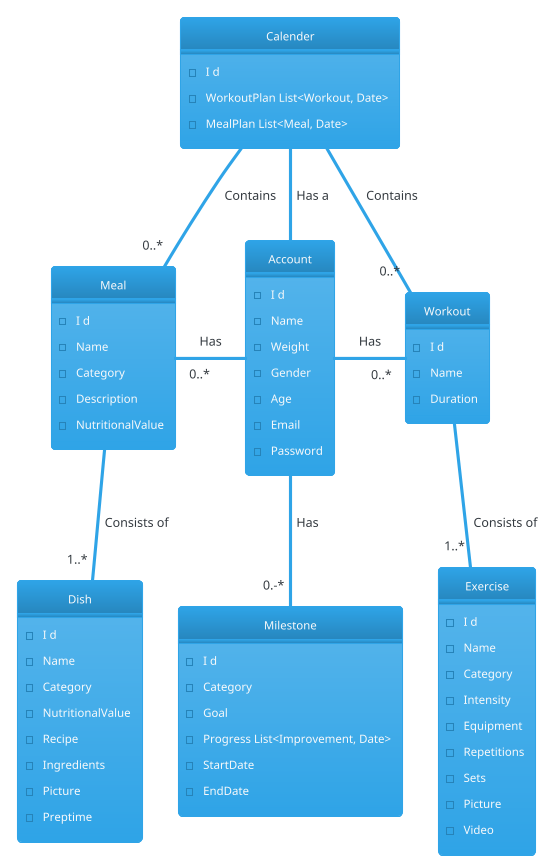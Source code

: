 @startuml Domain Model
' !theme carbon-gray
' !theme plain
' !theme aws-orange
' !theme materia
!theme cerulean
hide circle
' hide members

class Calender {
    - I d
    - WorkoutPlan List<Workout, Date> 
    - MealPlan List<Meal, Date> 
}

class Account {
    - I d
    - Name
    - Weight
    - Gender
    - Age
    - Email 
    - Password
}

Class Workout {
    - I d
    - Name 
    - Duration
}

class Exercise {
    - I d
    - Name 
    - Category
    - Intensity
    - Equipment
    - Repetitions
    - Sets
    - Picture
    - Video
}

class Meal {
    - I d 
    - Name 
    - Category
    - Description
    - NutritionalValue
}

class Dish {
    - I d
    - Name 
    - Category
    - NutritionalValue
    - Recipe
    - Ingredients
    - Picture
    - Preptime
}

class Milestone {
    - I d
    - Category
    - Goal
    - Progress List<Improvement, Date>
    - StartDate
    - EndDate 
}

Account  -l- "0..*" Meal : Has 
Account  -u- Calender : Has a
Account  -r-  "0..*"Workout : Has 
Account  -d- "0.-*" Milestone : Has 

Meal -d- "1..*" Dish : Consists of 
Workout -d- "1..*" Exercise : Consists of

Calender -- "0..*" Workout : Contains
Calender -- "0..*" Meal : Contains

@enduml